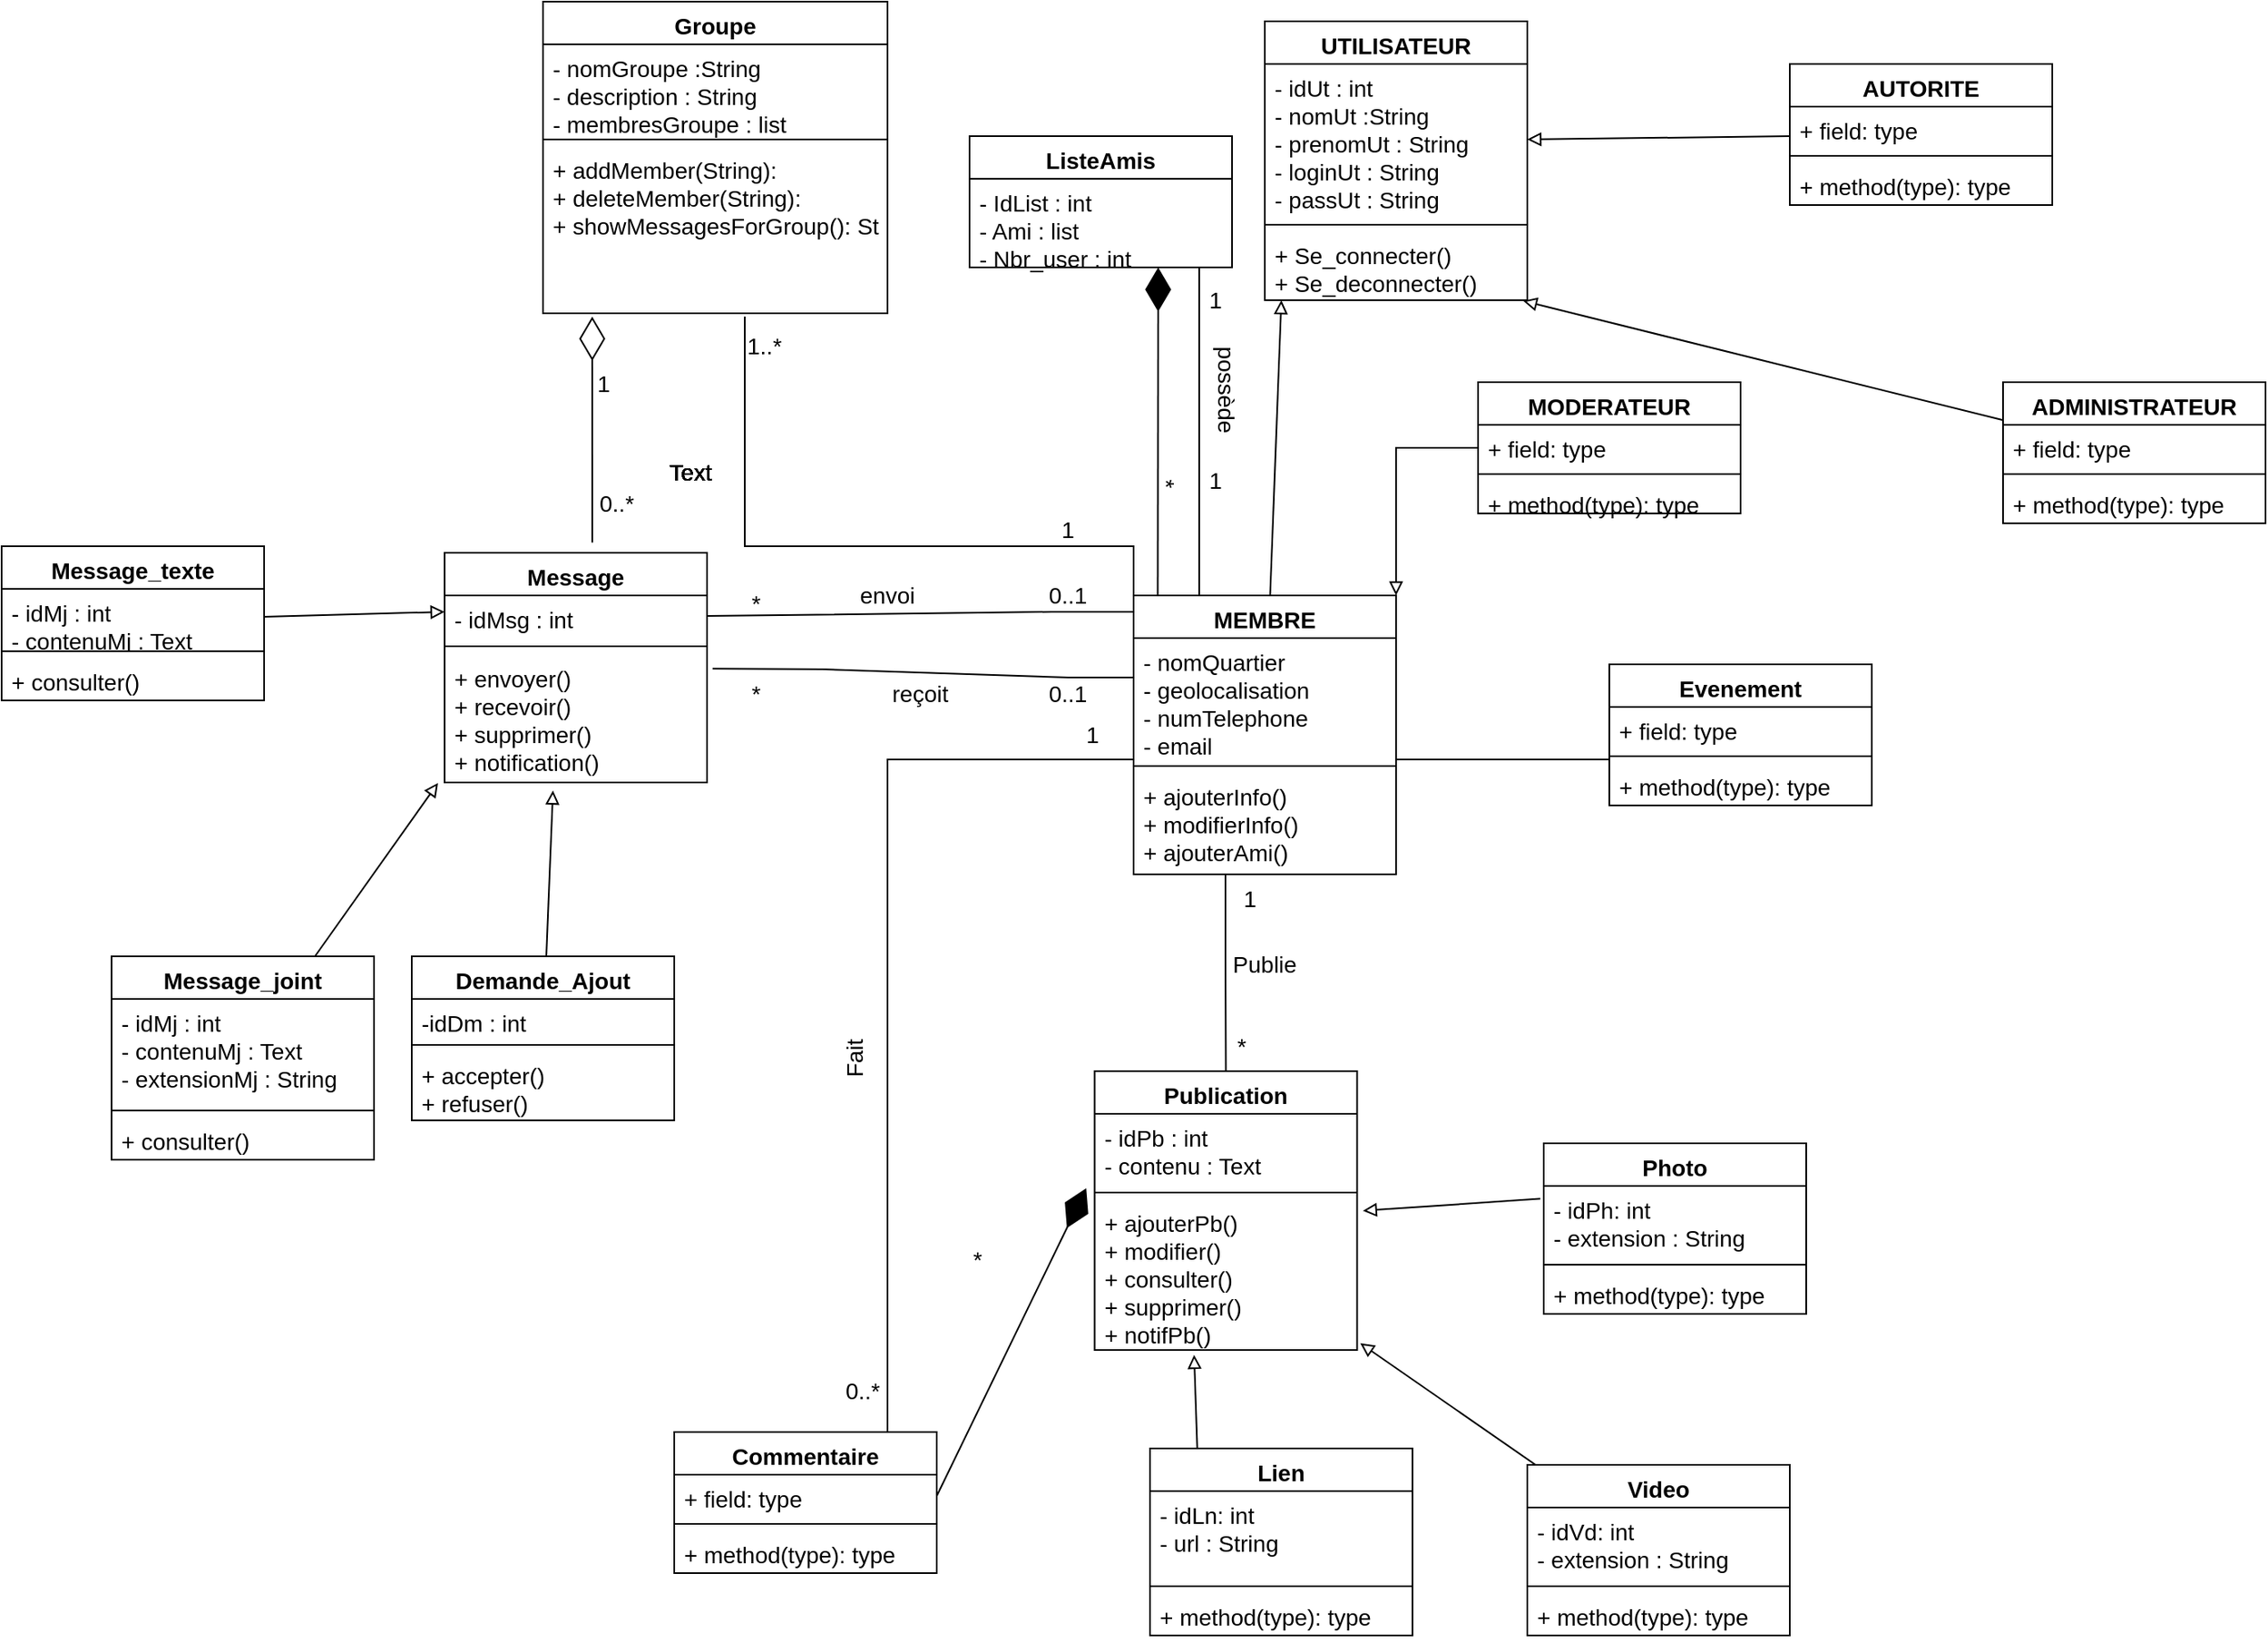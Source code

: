 <mxfile version="20.8.11" type="github">
  <diagram name="Page-1" id="nLd5oKzQ9gO693_rZfJg">
    <mxGraphModel dx="1706" dy="1722" grid="1" gridSize="10" guides="1" tooltips="1" connect="1" arrows="1" fold="1" page="1" pageScale="1" pageWidth="827" pageHeight="1169" math="0" shadow="0">
      <root>
        <mxCell id="0" />
        <mxCell id="1" parent="0" />
        <mxCell id="KBeB1Mv37ap3J1wRYVuE-1" value="UTILISATEUR" style="swimlane;fontStyle=1;align=center;verticalAlign=top;childLayout=stackLayout;horizontal=1;startSize=26;horizontalStack=0;resizeParent=1;resizeParentMax=0;resizeLast=0;collapsible=1;marginBottom=0;fontSize=14;" parent="1" vertex="1">
          <mxGeometry x="290" y="-40" width="160" height="170" as="geometry" />
        </mxCell>
        <mxCell id="KBeB1Mv37ap3J1wRYVuE-2" value="- idUt : int&#xa;- nomUt :String&#xa;- prenomUt : String&#xa;- loginUt : String&#xa;- passUt : String&#xa;&#xa;" style="text;strokeColor=none;fillColor=none;align=left;verticalAlign=top;spacingLeft=4;spacingRight=4;overflow=hidden;rotatable=0;points=[[0,0.5],[1,0.5]];portConstraint=eastwest;fontSize=14;" parent="KBeB1Mv37ap3J1wRYVuE-1" vertex="1">
          <mxGeometry y="26" width="160" height="94" as="geometry" />
        </mxCell>
        <mxCell id="KBeB1Mv37ap3J1wRYVuE-3" value="" style="line;strokeWidth=1;fillColor=none;align=left;verticalAlign=middle;spacingTop=-1;spacingLeft=3;spacingRight=3;rotatable=0;labelPosition=right;points=[];portConstraint=eastwest;strokeColor=inherit;fontSize=14;" parent="KBeB1Mv37ap3J1wRYVuE-1" vertex="1">
          <mxGeometry y="120" width="160" height="8" as="geometry" />
        </mxCell>
        <mxCell id="KBeB1Mv37ap3J1wRYVuE-4" value="+ Se_connecter()&#xa;+ Se_deconnecter()" style="text;strokeColor=none;fillColor=none;align=left;verticalAlign=top;spacingLeft=4;spacingRight=4;overflow=hidden;rotatable=0;points=[[0,0.5],[1,0.5]];portConstraint=eastwest;fontSize=14;" parent="KBeB1Mv37ap3J1wRYVuE-1" vertex="1">
          <mxGeometry y="128" width="160" height="42" as="geometry" />
        </mxCell>
        <mxCell id="CkU59M2SKb6onxOzNVY_-23" style="edgeStyle=none;rounded=0;orthogonalLoop=1;jettySize=auto;html=1;endArrow=block;endFill=0;fontSize=14;" parent="1" source="KBeB1Mv37ap3J1wRYVuE-11" target="KBeB1Mv37ap3J1wRYVuE-2" edge="1">
          <mxGeometry relative="1" as="geometry" />
        </mxCell>
        <mxCell id="KBeB1Mv37ap3J1wRYVuE-11" value="AUTORITE" style="swimlane;fontStyle=1;align=center;verticalAlign=top;childLayout=stackLayout;horizontal=1;startSize=26;horizontalStack=0;resizeParent=1;resizeParentMax=0;resizeLast=0;collapsible=1;marginBottom=0;fontSize=14;" parent="1" vertex="1">
          <mxGeometry x="610" y="-14" width="160" height="86" as="geometry" />
        </mxCell>
        <mxCell id="KBeB1Mv37ap3J1wRYVuE-12" value="+ field: type" style="text;strokeColor=none;fillColor=none;align=left;verticalAlign=top;spacingLeft=4;spacingRight=4;overflow=hidden;rotatable=0;points=[[0,0.5],[1,0.5]];portConstraint=eastwest;fontSize=14;" parent="KBeB1Mv37ap3J1wRYVuE-11" vertex="1">
          <mxGeometry y="26" width="160" height="26" as="geometry" />
        </mxCell>
        <mxCell id="KBeB1Mv37ap3J1wRYVuE-13" value="" style="line;strokeWidth=1;fillColor=none;align=left;verticalAlign=middle;spacingTop=-1;spacingLeft=3;spacingRight=3;rotatable=0;labelPosition=right;points=[];portConstraint=eastwest;strokeColor=inherit;fontSize=14;" parent="KBeB1Mv37ap3J1wRYVuE-11" vertex="1">
          <mxGeometry y="52" width="160" height="8" as="geometry" />
        </mxCell>
        <mxCell id="KBeB1Mv37ap3J1wRYVuE-14" value="+ method(type): type" style="text;strokeColor=none;fillColor=none;align=left;verticalAlign=top;spacingLeft=4;spacingRight=4;overflow=hidden;rotatable=0;points=[[0,0.5],[1,0.5]];portConstraint=eastwest;fontSize=14;" parent="KBeB1Mv37ap3J1wRYVuE-11" vertex="1">
          <mxGeometry y="60" width="160" height="26" as="geometry" />
        </mxCell>
        <mxCell id="CkU59M2SKb6onxOzNVY_-20" style="rounded=0;orthogonalLoop=1;jettySize=auto;html=1;endArrow=block;endFill=0;fontSize=14;entryX=0.063;entryY=1;entryDx=0;entryDy=0;entryPerimeter=0;" parent="1" source="KBeB1Mv37ap3J1wRYVuE-15" target="KBeB1Mv37ap3J1wRYVuE-4" edge="1">
          <mxGeometry relative="1" as="geometry">
            <mxPoint x="300" y="120" as="targetPoint" />
          </mxGeometry>
        </mxCell>
        <mxCell id="7G3Ht4xXfiFAOZeV6RYM-14" style="edgeStyle=orthogonalEdgeStyle;rounded=0;jumpSize=6;orthogonalLoop=1;jettySize=auto;html=1;entryX=0;entryY=0.5;entryDx=0;entryDy=0;strokeWidth=1;endArrow=none;endFill=0;startSize=6;sourcePerimeterSpacing=0;targetPerimeterSpacing=0;fontSize=14;" edge="1" parent="1" source="KBeB1Mv37ap3J1wRYVuE-15" target="7G3Ht4xXfiFAOZeV6RYM-11">
          <mxGeometry relative="1" as="geometry">
            <Array as="points">
              <mxPoint x="500" y="410" />
            </Array>
          </mxGeometry>
        </mxCell>
        <mxCell id="7G3Ht4xXfiFAOZeV6RYM-61" style="edgeStyle=orthogonalEdgeStyle;rounded=0;jumpSize=6;orthogonalLoop=1;jettySize=auto;html=1;entryX=0.5;entryY=0;entryDx=0;entryDy=0;strokeWidth=1;fontSize=14;endArrow=none;endFill=0;startSize=6;sourcePerimeterSpacing=0;targetPerimeterSpacing=0;" edge="1" parent="1" source="KBeB1Mv37ap3J1wRYVuE-15" target="CkU59M2SKb6onxOzNVY_-30">
          <mxGeometry relative="1" as="geometry">
            <Array as="points">
              <mxPoint x="266" y="530" />
              <mxPoint x="266" y="530" />
            </Array>
          </mxGeometry>
        </mxCell>
        <mxCell id="KBeB1Mv37ap3J1wRYVuE-15" value="MEMBRE" style="swimlane;fontStyle=1;align=center;verticalAlign=top;childLayout=stackLayout;horizontal=1;startSize=26;horizontalStack=0;resizeParent=1;resizeParentMax=0;resizeLast=0;collapsible=1;marginBottom=0;fontSize=14;" parent="1" vertex="1">
          <mxGeometry x="210" y="310" width="160" height="170" as="geometry" />
        </mxCell>
        <mxCell id="KBeB1Mv37ap3J1wRYVuE-16" value="- nomQuartier&#xa;- geolocalisation&#xa;- numTelephone&#xa;- email&#xa;&#xa;" style="text;strokeColor=none;fillColor=none;align=left;verticalAlign=top;spacingLeft=4;spacingRight=4;overflow=hidden;rotatable=0;points=[[0,0.5],[1,0.5]];portConstraint=eastwest;fontSize=14;" parent="KBeB1Mv37ap3J1wRYVuE-15" vertex="1">
          <mxGeometry y="26" width="160" height="74" as="geometry" />
        </mxCell>
        <mxCell id="KBeB1Mv37ap3J1wRYVuE-17" value="" style="line;strokeWidth=1;fillColor=none;align=left;verticalAlign=middle;spacingTop=-1;spacingLeft=3;spacingRight=3;rotatable=0;labelPosition=right;points=[];portConstraint=eastwest;strokeColor=inherit;fontSize=14;" parent="KBeB1Mv37ap3J1wRYVuE-15" vertex="1">
          <mxGeometry y="100" width="160" height="8" as="geometry" />
        </mxCell>
        <mxCell id="KBeB1Mv37ap3J1wRYVuE-18" value="+ ajouterInfo()&#xa;+ modifierInfo()&#xa;+ ajouterAmi()" style="text;strokeColor=none;fillColor=none;align=left;verticalAlign=top;spacingLeft=4;spacingRight=4;overflow=hidden;rotatable=0;points=[[0,0.5],[1,0.5]];portConstraint=eastwest;fontSize=14;" parent="KBeB1Mv37ap3J1wRYVuE-15" vertex="1">
          <mxGeometry y="108" width="160" height="62" as="geometry" />
        </mxCell>
        <mxCell id="7G3Ht4xXfiFAOZeV6RYM-59" style="edgeStyle=orthogonalEdgeStyle;rounded=0;jumpSize=6;orthogonalLoop=1;jettySize=auto;html=1;entryX=1;entryY=0;entryDx=0;entryDy=0;strokeWidth=1;fontSize=14;endArrow=block;endFill=0;startSize=6;sourcePerimeterSpacing=0;targetPerimeterSpacing=0;" edge="1" parent="1" source="KBeB1Mv37ap3J1wRYVuE-19" target="KBeB1Mv37ap3J1wRYVuE-15">
          <mxGeometry relative="1" as="geometry" />
        </mxCell>
        <mxCell id="KBeB1Mv37ap3J1wRYVuE-19" value="MODERATEUR" style="swimlane;fontStyle=1;align=center;verticalAlign=top;childLayout=stackLayout;horizontal=1;startSize=26;horizontalStack=0;resizeParent=1;resizeParentMax=0;resizeLast=0;collapsible=1;marginBottom=0;fontSize=14;" parent="1" vertex="1">
          <mxGeometry x="420" y="180" width="160" height="80" as="geometry" />
        </mxCell>
        <mxCell id="KBeB1Mv37ap3J1wRYVuE-20" value="+ field: type" style="text;strokeColor=none;fillColor=none;align=left;verticalAlign=top;spacingLeft=4;spacingRight=4;overflow=hidden;rotatable=0;points=[[0,0.5],[1,0.5]];portConstraint=eastwest;fontSize=14;" parent="KBeB1Mv37ap3J1wRYVuE-19" vertex="1">
          <mxGeometry y="26" width="160" height="26" as="geometry" />
        </mxCell>
        <mxCell id="KBeB1Mv37ap3J1wRYVuE-21" value="" style="line;strokeWidth=1;fillColor=none;align=left;verticalAlign=middle;spacingTop=-1;spacingLeft=3;spacingRight=3;rotatable=0;labelPosition=right;points=[];portConstraint=eastwest;strokeColor=inherit;fontSize=14;" parent="KBeB1Mv37ap3J1wRYVuE-19" vertex="1">
          <mxGeometry y="52" width="160" height="8" as="geometry" />
        </mxCell>
        <mxCell id="KBeB1Mv37ap3J1wRYVuE-22" value="+ method(type): type" style="text;strokeColor=none;fillColor=none;align=left;verticalAlign=top;spacingLeft=4;spacingRight=4;overflow=hidden;rotatable=0;points=[[0,0.5],[1,0.5]];portConstraint=eastwest;fontSize=14;" parent="KBeB1Mv37ap3J1wRYVuE-19" vertex="1">
          <mxGeometry y="60" width="160" height="20" as="geometry" />
        </mxCell>
        <mxCell id="CkU59M2SKb6onxOzNVY_-22" style="edgeStyle=none;rounded=0;orthogonalLoop=1;jettySize=auto;html=1;entryX=0.984;entryY=1.01;entryDx=0;entryDy=0;entryPerimeter=0;endArrow=block;endFill=0;fontSize=14;" parent="1" source="KBeB1Mv37ap3J1wRYVuE-23" target="KBeB1Mv37ap3J1wRYVuE-4" edge="1">
          <mxGeometry relative="1" as="geometry" />
        </mxCell>
        <mxCell id="KBeB1Mv37ap3J1wRYVuE-23" value="ADMINISTRATEUR" style="swimlane;fontStyle=1;align=center;verticalAlign=top;childLayout=stackLayout;horizontal=1;startSize=26;horizontalStack=0;resizeParent=1;resizeParentMax=0;resizeLast=0;collapsible=1;marginBottom=0;fontSize=14;" parent="1" vertex="1">
          <mxGeometry x="740" y="180" width="160" height="86" as="geometry" />
        </mxCell>
        <mxCell id="KBeB1Mv37ap3J1wRYVuE-24" value="+ field: type" style="text;strokeColor=none;fillColor=none;align=left;verticalAlign=top;spacingLeft=4;spacingRight=4;overflow=hidden;rotatable=0;points=[[0,0.5],[1,0.5]];portConstraint=eastwest;fontSize=14;" parent="KBeB1Mv37ap3J1wRYVuE-23" vertex="1">
          <mxGeometry y="26" width="160" height="26" as="geometry" />
        </mxCell>
        <mxCell id="KBeB1Mv37ap3J1wRYVuE-25" value="" style="line;strokeWidth=1;fillColor=none;align=left;verticalAlign=middle;spacingTop=-1;spacingLeft=3;spacingRight=3;rotatable=0;labelPosition=right;points=[];portConstraint=eastwest;strokeColor=inherit;fontSize=14;" parent="KBeB1Mv37ap3J1wRYVuE-23" vertex="1">
          <mxGeometry y="52" width="160" height="8" as="geometry" />
        </mxCell>
        <mxCell id="KBeB1Mv37ap3J1wRYVuE-26" value="+ method(type): type" style="text;strokeColor=none;fillColor=none;align=left;verticalAlign=top;spacingLeft=4;spacingRight=4;overflow=hidden;rotatable=0;points=[[0,0.5],[1,0.5]];portConstraint=eastwest;fontSize=14;" parent="KBeB1Mv37ap3J1wRYVuE-23" vertex="1">
          <mxGeometry y="60" width="160" height="26" as="geometry" />
        </mxCell>
        <mxCell id="CkU59M2SKb6onxOzNVY_-30" value="Publication" style="swimlane;fontStyle=1;align=center;verticalAlign=top;childLayout=stackLayout;horizontal=1;startSize=26;horizontalStack=0;resizeParent=1;resizeParentMax=0;resizeLast=0;collapsible=1;marginBottom=0;fontSize=14;" parent="1" vertex="1">
          <mxGeometry x="186.25" y="600" width="160" height="170" as="geometry" />
        </mxCell>
        <mxCell id="CkU59M2SKb6onxOzNVY_-31" value="- idPb : int&#xa;- contenu : Text" style="text;strokeColor=none;fillColor=none;align=left;verticalAlign=top;spacingLeft=4;spacingRight=4;overflow=hidden;rotatable=0;points=[[0,0.5],[1,0.5]];portConstraint=eastwest;fontSize=14;" parent="CkU59M2SKb6onxOzNVY_-30" vertex="1">
          <mxGeometry y="26" width="160" height="44" as="geometry" />
        </mxCell>
        <mxCell id="CkU59M2SKb6onxOzNVY_-32" value="" style="line;strokeWidth=1;fillColor=none;align=left;verticalAlign=middle;spacingTop=-1;spacingLeft=3;spacingRight=3;rotatable=0;labelPosition=right;points=[];portConstraint=eastwest;strokeColor=inherit;fontSize=14;" parent="CkU59M2SKb6onxOzNVY_-30" vertex="1">
          <mxGeometry y="70" width="160" height="8" as="geometry" />
        </mxCell>
        <mxCell id="CkU59M2SKb6onxOzNVY_-33" value="+ ajouterPb()&#xa;+ modifier()&#xa;+ consulter()&#xa;+ supprimer()&#xa;+ notifPb()" style="text;strokeColor=none;fillColor=none;align=left;verticalAlign=top;spacingLeft=4;spacingRight=4;overflow=hidden;rotatable=0;points=[[0,0.5],[1,0.5]];portConstraint=eastwest;fontSize=14;" parent="CkU59M2SKb6onxOzNVY_-30" vertex="1">
          <mxGeometry y="78" width="160" height="92" as="geometry" />
        </mxCell>
        <mxCell id="CkU59M2SKb6onxOzNVY_-48" style="edgeStyle=none;rounded=0;orthogonalLoop=1;jettySize=auto;html=1;endArrow=block;endFill=0;fontSize=14;entryX=1.012;entryY=0.955;entryDx=0;entryDy=0;entryPerimeter=0;" parent="1" source="CkU59M2SKb6onxOzNVY_-34" target="CkU59M2SKb6onxOzNVY_-33" edge="1">
          <mxGeometry relative="1" as="geometry">
            <mxPoint x="370" y="780" as="targetPoint" />
          </mxGeometry>
        </mxCell>
        <mxCell id="CkU59M2SKb6onxOzNVY_-34" value="Video" style="swimlane;fontStyle=1;align=center;verticalAlign=top;childLayout=stackLayout;horizontal=1;startSize=26;horizontalStack=0;resizeParent=1;resizeParentMax=0;resizeLast=0;collapsible=1;marginBottom=0;fontSize=14;" parent="1" vertex="1">
          <mxGeometry x="450" y="840" width="160" height="104" as="geometry" />
        </mxCell>
        <mxCell id="CkU59M2SKb6onxOzNVY_-35" value="- idVd: int&#xa;- extension : String&#xa;" style="text;strokeColor=none;fillColor=none;align=left;verticalAlign=top;spacingLeft=4;spacingRight=4;overflow=hidden;rotatable=0;points=[[0,0.5],[1,0.5]];portConstraint=eastwest;fontSize=14;" parent="CkU59M2SKb6onxOzNVY_-34" vertex="1">
          <mxGeometry y="26" width="160" height="44" as="geometry" />
        </mxCell>
        <mxCell id="CkU59M2SKb6onxOzNVY_-36" value="" style="line;strokeWidth=1;fillColor=none;align=left;verticalAlign=middle;spacingTop=-1;spacingLeft=3;spacingRight=3;rotatable=0;labelPosition=right;points=[];portConstraint=eastwest;strokeColor=inherit;fontSize=14;" parent="CkU59M2SKb6onxOzNVY_-34" vertex="1">
          <mxGeometry y="70" width="160" height="8" as="geometry" />
        </mxCell>
        <mxCell id="CkU59M2SKb6onxOzNVY_-37" value="+ method(type): type" style="text;strokeColor=none;fillColor=none;align=left;verticalAlign=top;spacingLeft=4;spacingRight=4;overflow=hidden;rotatable=0;points=[[0,0.5],[1,0.5]];portConstraint=eastwest;fontSize=14;" parent="CkU59M2SKb6onxOzNVY_-34" vertex="1">
          <mxGeometry y="78" width="160" height="26" as="geometry" />
        </mxCell>
        <mxCell id="CkU59M2SKb6onxOzNVY_-47" style="edgeStyle=none;rounded=0;orthogonalLoop=1;jettySize=auto;html=1;endArrow=block;endFill=0;fontSize=14;entryX=0.379;entryY=1.032;entryDx=0;entryDy=0;entryPerimeter=0;" parent="1" edge="1" target="CkU59M2SKb6onxOzNVY_-33">
          <mxGeometry relative="1" as="geometry">
            <mxPoint x="248.82" y="830" as="sourcePoint" />
            <mxPoint x="249" y="780" as="targetPoint" />
          </mxGeometry>
        </mxCell>
        <mxCell id="CkU59M2SKb6onxOzNVY_-38" value="Lien" style="swimlane;fontStyle=1;align=center;verticalAlign=top;childLayout=stackLayout;horizontal=1;startSize=26;horizontalStack=0;resizeParent=1;resizeParentMax=0;resizeLast=0;collapsible=1;marginBottom=0;fontSize=14;" parent="1" vertex="1">
          <mxGeometry x="220" y="830" width="160" height="114" as="geometry" />
        </mxCell>
        <mxCell id="CkU59M2SKb6onxOzNVY_-39" value="- idLn: int&#xa;- url : String&#xa;" style="text;strokeColor=none;fillColor=none;align=left;verticalAlign=top;spacingLeft=4;spacingRight=4;overflow=hidden;rotatable=0;points=[[0,0.5],[1,0.5]];portConstraint=eastwest;fontSize=14;" parent="CkU59M2SKb6onxOzNVY_-38" vertex="1">
          <mxGeometry y="26" width="160" height="54" as="geometry" />
        </mxCell>
        <mxCell id="CkU59M2SKb6onxOzNVY_-40" value="" style="line;strokeWidth=1;fillColor=none;align=left;verticalAlign=middle;spacingTop=-1;spacingLeft=3;spacingRight=3;rotatable=0;labelPosition=right;points=[];portConstraint=eastwest;strokeColor=inherit;fontSize=14;" parent="CkU59M2SKb6onxOzNVY_-38" vertex="1">
          <mxGeometry y="80" width="160" height="8" as="geometry" />
        </mxCell>
        <mxCell id="CkU59M2SKb6onxOzNVY_-41" value="+ method(type): type" style="text;strokeColor=none;fillColor=none;align=left;verticalAlign=top;spacingLeft=4;spacingRight=4;overflow=hidden;rotatable=0;points=[[0,0.5],[1,0.5]];portConstraint=eastwest;fontSize=14;" parent="CkU59M2SKb6onxOzNVY_-38" vertex="1">
          <mxGeometry y="88" width="160" height="26" as="geometry" />
        </mxCell>
        <mxCell id="CkU59M2SKb6onxOzNVY_-49" style="edgeStyle=none;rounded=0;orthogonalLoop=1;jettySize=auto;html=1;endArrow=block;endFill=0;fontSize=14;exitX=-0.013;exitY=0.177;exitDx=0;exitDy=0;entryX=1.022;entryY=0.077;entryDx=0;entryDy=0;entryPerimeter=0;exitPerimeter=0;" parent="1" edge="1" target="CkU59M2SKb6onxOzNVY_-33" source="CkU59M2SKb6onxOzNVY_-43">
          <mxGeometry relative="1" as="geometry">
            <mxPoint x="450" y="538.667" as="sourcePoint" />
            <mxPoint x="380" y="683" as="targetPoint" />
            <Array as="points" />
          </mxGeometry>
        </mxCell>
        <mxCell id="CkU59M2SKb6onxOzNVY_-42" value="Photo" style="swimlane;fontStyle=1;align=center;verticalAlign=top;childLayout=stackLayout;horizontal=1;startSize=26;horizontalStack=0;resizeParent=1;resizeParentMax=0;resizeLast=0;collapsible=1;marginBottom=0;fontSize=14;" parent="1" vertex="1">
          <mxGeometry x="460" y="644" width="160" height="104" as="geometry" />
        </mxCell>
        <mxCell id="CkU59M2SKb6onxOzNVY_-43" value="- idPh: int&#xa;- extension : String&#xa;" style="text;strokeColor=none;fillColor=none;align=left;verticalAlign=top;spacingLeft=4;spacingRight=4;overflow=hidden;rotatable=0;points=[[0,0.5],[1,0.5]];portConstraint=eastwest;fontSize=14;" parent="CkU59M2SKb6onxOzNVY_-42" vertex="1">
          <mxGeometry y="26" width="160" height="44" as="geometry" />
        </mxCell>
        <mxCell id="CkU59M2SKb6onxOzNVY_-44" value="" style="line;strokeWidth=1;fillColor=none;align=left;verticalAlign=middle;spacingTop=-1;spacingLeft=3;spacingRight=3;rotatable=0;labelPosition=right;points=[];portConstraint=eastwest;strokeColor=inherit;fontSize=14;" parent="CkU59M2SKb6onxOzNVY_-42" vertex="1">
          <mxGeometry y="70" width="160" height="8" as="geometry" />
        </mxCell>
        <mxCell id="CkU59M2SKb6onxOzNVY_-45" value="+ method(type): type" style="text;strokeColor=none;fillColor=none;align=left;verticalAlign=top;spacingLeft=4;spacingRight=4;overflow=hidden;rotatable=0;points=[[0,0.5],[1,0.5]];portConstraint=eastwest;fontSize=14;" parent="CkU59M2SKb6onxOzNVY_-42" vertex="1">
          <mxGeometry y="78" width="160" height="26" as="geometry" />
        </mxCell>
        <mxCell id="CkU59M2SKb6onxOzNVY_-54" value="ListeAmis" style="swimlane;fontStyle=1;align=center;verticalAlign=top;childLayout=stackLayout;horizontal=1;startSize=26;horizontalStack=0;resizeParent=1;resizeParentMax=0;resizeLast=0;collapsible=1;marginBottom=0;fontSize=14;" parent="1" vertex="1">
          <mxGeometry x="110" y="30" width="160" height="80" as="geometry" />
        </mxCell>
        <mxCell id="CkU59M2SKb6onxOzNVY_-55" value="- IdList : int&#xa;- Ami : list&#xa;- Nbr_user : int&#xa;" style="text;strokeColor=none;fillColor=none;align=left;verticalAlign=top;spacingLeft=4;spacingRight=4;overflow=hidden;rotatable=0;points=[[0,0.5],[1,0.5]];portConstraint=eastwest;fontSize=14;" parent="CkU59M2SKb6onxOzNVY_-54" vertex="1">
          <mxGeometry y="26" width="160" height="54" as="geometry" />
        </mxCell>
        <mxCell id="CkU59M2SKb6onxOzNVY_-61" style="edgeStyle=none;rounded=0;orthogonalLoop=1;jettySize=auto;html=1;endArrow=none;endFill=0;exitX=0.25;exitY=0;exitDx=0;exitDy=0;sourcePerimeterSpacing=0;targetPerimeterSpacing=0;fontSize=14;" parent="1" source="KBeB1Mv37ap3J1wRYVuE-15" edge="1">
          <mxGeometry relative="1" as="geometry">
            <mxPoint x="74" y="160" as="sourcePoint" />
            <mxPoint x="250" y="110" as="targetPoint" />
            <Array as="points">
              <mxPoint x="250" y="140" />
            </Array>
          </mxGeometry>
        </mxCell>
        <mxCell id="CkU59M2SKb6onxOzNVY_-68" style="edgeStyle=orthogonalEdgeStyle;rounded=0;orthogonalLoop=1;jettySize=auto;html=1;endArrow=none;endFill=0;fontSize=14;" parent="1" source="CkU59M2SKb6onxOzNVY_-63" edge="1">
          <mxGeometry relative="1" as="geometry">
            <mxPoint x="210" y="420" as="targetPoint" />
            <Array as="points">
              <mxPoint x="60" y="410" />
              <mxPoint x="210" y="410" />
            </Array>
          </mxGeometry>
        </mxCell>
        <mxCell id="CkU59M2SKb6onxOzNVY_-63" value="Commentaire" style="swimlane;fontStyle=1;align=center;verticalAlign=top;childLayout=stackLayout;horizontal=1;startSize=26;horizontalStack=0;resizeParent=1;resizeParentMax=0;resizeLast=0;collapsible=1;marginBottom=0;fontSize=14;" parent="1" vertex="1">
          <mxGeometry x="-70" y="820" width="160" height="86" as="geometry" />
        </mxCell>
        <mxCell id="CkU59M2SKb6onxOzNVY_-64" value="+ field: type" style="text;strokeColor=none;fillColor=none;align=left;verticalAlign=top;spacingLeft=4;spacingRight=4;overflow=hidden;rotatable=0;points=[[0,0.5],[1,0.5]];portConstraint=eastwest;fontSize=14;" parent="CkU59M2SKb6onxOzNVY_-63" vertex="1">
          <mxGeometry y="26" width="160" height="26" as="geometry" />
        </mxCell>
        <mxCell id="CkU59M2SKb6onxOzNVY_-65" value="" style="line;strokeWidth=1;fillColor=none;align=left;verticalAlign=middle;spacingTop=-1;spacingLeft=3;spacingRight=3;rotatable=0;labelPosition=right;points=[];portConstraint=eastwest;strokeColor=inherit;fontSize=14;" parent="CkU59M2SKb6onxOzNVY_-63" vertex="1">
          <mxGeometry y="52" width="160" height="8" as="geometry" />
        </mxCell>
        <mxCell id="CkU59M2SKb6onxOzNVY_-66" value="+ method(type): type" style="text;strokeColor=none;fillColor=none;align=left;verticalAlign=top;spacingLeft=4;spacingRight=4;overflow=hidden;rotatable=0;points=[[0,0.5],[1,0.5]];portConstraint=eastwest;fontSize=14;" parent="CkU59M2SKb6onxOzNVY_-63" vertex="1">
          <mxGeometry y="60" width="160" height="26" as="geometry" />
        </mxCell>
        <mxCell id="CkU59M2SKb6onxOzNVY_-77" style="rounded=0;orthogonalLoop=1;jettySize=auto;html=1;endArrow=none;endFill=0;exitX=0;exitY=0.75;exitDx=0;exitDy=0;fontSize=14;" parent="1" edge="1">
          <mxGeometry relative="1" as="geometry">
            <mxPoint x="-50" y="322.5" as="sourcePoint" />
            <mxPoint x="210" y="320" as="targetPoint" />
            <Array as="points">
              <mxPoint x="160" y="320" />
            </Array>
          </mxGeometry>
        </mxCell>
        <mxCell id="CkU59M2SKb6onxOzNVY_-73" value="Message" style="swimlane;fontStyle=1;align=center;verticalAlign=top;childLayout=stackLayout;horizontal=1;startSize=26;horizontalStack=0;resizeParent=1;resizeParentMax=0;resizeLast=0;collapsible=1;marginBottom=0;fontSize=14;" parent="1" vertex="1">
          <mxGeometry x="-210" y="284" width="160" height="140" as="geometry" />
        </mxCell>
        <mxCell id="CkU59M2SKb6onxOzNVY_-74" value="- idMsg : int" style="text;strokeColor=none;fillColor=none;align=left;verticalAlign=top;spacingLeft=4;spacingRight=4;overflow=hidden;rotatable=0;points=[[0,0.5],[1,0.5]];portConstraint=eastwest;fontSize=14;" parent="CkU59M2SKb6onxOzNVY_-73" vertex="1">
          <mxGeometry y="26" width="160" height="26" as="geometry" />
        </mxCell>
        <mxCell id="CkU59M2SKb6onxOzNVY_-75" value="" style="line;strokeWidth=1;fillColor=none;align=left;verticalAlign=middle;spacingTop=-1;spacingLeft=3;spacingRight=3;rotatable=0;labelPosition=right;points=[];portConstraint=eastwest;strokeColor=inherit;fontSize=14;" parent="CkU59M2SKb6onxOzNVY_-73" vertex="1">
          <mxGeometry y="52" width="160" height="10" as="geometry" />
        </mxCell>
        <mxCell id="CkU59M2SKb6onxOzNVY_-76" value="+ envoyer()&#xa;+ recevoir()&#xa;+ supprimer()&#xa;+ notification()&#xa;" style="text;strokeColor=none;fillColor=none;align=left;verticalAlign=top;spacingLeft=4;spacingRight=4;overflow=hidden;rotatable=0;points=[[0,0.5],[1,0.5]];portConstraint=eastwest;fontSize=14;" parent="CkU59M2SKb6onxOzNVY_-73" vertex="1">
          <mxGeometry y="62" width="160" height="78" as="geometry" />
        </mxCell>
        <mxCell id="CkU59M2SKb6onxOzNVY_-78" style="rounded=0;orthogonalLoop=1;jettySize=auto;html=1;endArrow=none;endFill=0;exitX=1.021;exitY=0.11;exitDx=0;exitDy=0;exitPerimeter=0;fontSize=14;" parent="1" source="CkU59M2SKb6onxOzNVY_-76" edge="1">
          <mxGeometry relative="1" as="geometry">
            <mxPoint x="210" y="360" as="targetPoint" />
            <Array as="points">
              <mxPoint x="20" y="355" />
              <mxPoint x="170" y="360" />
            </Array>
          </mxGeometry>
        </mxCell>
        <mxCell id="CkU59M2SKb6onxOzNVY_-79" value="Message_texte" style="swimlane;fontStyle=1;align=center;verticalAlign=top;childLayout=stackLayout;horizontal=1;startSize=26;horizontalStack=0;resizeParent=1;resizeParentMax=0;resizeLast=0;collapsible=1;marginBottom=0;fontSize=14;" parent="1" vertex="1">
          <mxGeometry x="-480" y="280" width="160" height="94" as="geometry" />
        </mxCell>
        <mxCell id="CkU59M2SKb6onxOzNVY_-80" value="- idMj : int&#xa;- contenuMj : Text" style="text;strokeColor=none;fillColor=none;align=left;verticalAlign=top;spacingLeft=4;spacingRight=4;overflow=hidden;rotatable=0;points=[[0,0.5],[1,0.5]];portConstraint=eastwest;fontSize=14;" parent="CkU59M2SKb6onxOzNVY_-79" vertex="1">
          <mxGeometry y="26" width="160" height="34" as="geometry" />
        </mxCell>
        <mxCell id="CkU59M2SKb6onxOzNVY_-81" value="" style="line;strokeWidth=1;fillColor=none;align=left;verticalAlign=middle;spacingTop=-1;spacingLeft=3;spacingRight=3;rotatable=0;labelPosition=right;points=[];portConstraint=eastwest;strokeColor=inherit;fontSize=14;" parent="CkU59M2SKb6onxOzNVY_-79" vertex="1">
          <mxGeometry y="60" width="160" height="8" as="geometry" />
        </mxCell>
        <mxCell id="CkU59M2SKb6onxOzNVY_-82" value="+ consulter()" style="text;strokeColor=none;fillColor=none;align=left;verticalAlign=top;spacingLeft=4;spacingRight=4;overflow=hidden;rotatable=0;points=[[0,0.5],[1,0.5]];portConstraint=eastwest;fontSize=14;" parent="CkU59M2SKb6onxOzNVY_-79" vertex="1">
          <mxGeometry y="68" width="160" height="26" as="geometry" />
        </mxCell>
        <mxCell id="CkU59M2SKb6onxOzNVY_-83" style="edgeStyle=none;rounded=0;orthogonalLoop=1;jettySize=auto;html=1;endArrow=block;endFill=0;exitX=1;exitY=0.5;exitDx=0;exitDy=0;fontSize=14;" parent="1" source="CkU59M2SKb6onxOzNVY_-80" edge="1">
          <mxGeometry relative="1" as="geometry">
            <mxPoint x="-230" y="410" as="sourcePoint" />
            <mxPoint x="-210" y="320" as="targetPoint" />
          </mxGeometry>
        </mxCell>
        <mxCell id="CkU59M2SKb6onxOzNVY_-94" style="edgeStyle=none;rounded=0;orthogonalLoop=1;jettySize=auto;html=1;endArrow=block;endFill=0;entryX=0.413;entryY=1.063;entryDx=0;entryDy=0;entryPerimeter=0;fontSize=14;" parent="1" source="CkU59M2SKb6onxOzNVY_-90" target="CkU59M2SKb6onxOzNVY_-76" edge="1">
          <mxGeometry relative="1" as="geometry">
            <mxPoint x="-140" y="460" as="targetPoint" />
          </mxGeometry>
        </mxCell>
        <mxCell id="CkU59M2SKb6onxOzNVY_-90" value="Demande_Ajout" style="swimlane;fontStyle=1;align=center;verticalAlign=top;childLayout=stackLayout;horizontal=1;startSize=26;horizontalStack=0;resizeParent=1;resizeParentMax=0;resizeLast=0;collapsible=1;marginBottom=0;fontSize=14;" parent="1" vertex="1">
          <mxGeometry x="-230" y="530" width="160" height="100" as="geometry" />
        </mxCell>
        <mxCell id="CkU59M2SKb6onxOzNVY_-91" value="-idDm : int&#xa;&#xa;" style="text;strokeColor=none;fillColor=none;align=left;verticalAlign=top;spacingLeft=4;spacingRight=4;overflow=hidden;rotatable=0;points=[[0,0.5],[1,0.5]];portConstraint=eastwest;fontSize=14;" parent="CkU59M2SKb6onxOzNVY_-90" vertex="1">
          <mxGeometry y="26" width="160" height="24" as="geometry" />
        </mxCell>
        <mxCell id="CkU59M2SKb6onxOzNVY_-92" value="" style="line;strokeWidth=1;fillColor=none;align=left;verticalAlign=middle;spacingTop=-1;spacingLeft=3;spacingRight=3;rotatable=0;labelPosition=right;points=[];portConstraint=eastwest;strokeColor=inherit;fontSize=14;" parent="CkU59M2SKb6onxOzNVY_-90" vertex="1">
          <mxGeometry y="50" width="160" height="8" as="geometry" />
        </mxCell>
        <mxCell id="CkU59M2SKb6onxOzNVY_-93" value="+ accepter()&#xa;+ refuser()&#xa;" style="text;strokeColor=none;fillColor=none;align=left;verticalAlign=top;spacingLeft=4;spacingRight=4;overflow=hidden;rotatable=0;points=[[0,0.5],[1,0.5]];portConstraint=eastwest;fontSize=14;" parent="CkU59M2SKb6onxOzNVY_-90" vertex="1">
          <mxGeometry y="58" width="160" height="42" as="geometry" />
        </mxCell>
        <mxCell id="7G3Ht4xXfiFAOZeV6RYM-1" value="Groupe" style="swimlane;fontStyle=1;align=center;verticalAlign=top;childLayout=stackLayout;horizontal=1;startSize=26;horizontalStack=0;resizeParent=1;resizeParentMax=0;resizeLast=0;collapsible=1;marginBottom=0;fontSize=14;" vertex="1" parent="1">
          <mxGeometry x="-150" y="-52" width="210" height="190" as="geometry" />
        </mxCell>
        <mxCell id="7G3Ht4xXfiFAOZeV6RYM-2" value="- nomGroupe :String&#xa;- description : String&#xa;- membresGroupe : list" style="text;strokeColor=none;fillColor=none;align=left;verticalAlign=top;spacingLeft=4;spacingRight=4;overflow=hidden;rotatable=0;points=[[0,0.5],[1,0.5]];portConstraint=eastwest;fontSize=14;" vertex="1" parent="7G3Ht4xXfiFAOZeV6RYM-1">
          <mxGeometry y="26" width="210" height="54" as="geometry" />
        </mxCell>
        <mxCell id="7G3Ht4xXfiFAOZeV6RYM-3" value="" style="line;strokeWidth=1;fillColor=none;align=left;verticalAlign=middle;spacingTop=-1;spacingLeft=3;spacingRight=3;rotatable=0;labelPosition=right;points=[];portConstraint=eastwest;strokeColor=inherit;fontSize=14;" vertex="1" parent="7G3Ht4xXfiFAOZeV6RYM-1">
          <mxGeometry y="80" width="210" height="8" as="geometry" />
        </mxCell>
        <mxCell id="7G3Ht4xXfiFAOZeV6RYM-4" value="+ addMember(String): &#xa;+ deleteMember(String):&#xa;+ showMessagesForGroup(): String " style="text;strokeColor=none;fillColor=none;align=left;verticalAlign=top;spacingLeft=4;spacingRight=4;overflow=hidden;rotatable=0;points=[[0,0.5],[1,0.5]];portConstraint=eastwest;fontSize=14;" vertex="1" parent="7G3Ht4xXfiFAOZeV6RYM-1">
          <mxGeometry y="88" width="210" height="102" as="geometry" />
        </mxCell>
        <mxCell id="7G3Ht4xXfiFAOZeV6RYM-6" value="" style="endArrow=diamondThin;endFill=0;endSize=24;html=1;rounded=0;strokeWidth=1;sourcePerimeterSpacing=0;targetPerimeterSpacing=0;jumpSize=6;exitX=0.563;exitY=-0.045;exitDx=0;exitDy=0;exitPerimeter=0;fontSize=14;" edge="1" parent="1" source="CkU59M2SKb6onxOzNVY_-73">
          <mxGeometry width="160" relative="1" as="geometry">
            <mxPoint x="60" y="270" as="sourcePoint" />
            <mxPoint x="-120" y="140" as="targetPoint" />
          </mxGeometry>
        </mxCell>
        <mxCell id="7G3Ht4xXfiFAOZeV6RYM-7" value="" style="endArrow=diamondThin;endFill=1;endSize=24;html=1;rounded=0;strokeWidth=1;sourcePerimeterSpacing=0;targetPerimeterSpacing=0;jumpSize=6;exitX=0.092;exitY=0;exitDx=0;exitDy=0;exitPerimeter=0;fontSize=14;" edge="1" parent="1" source="KBeB1Mv37ap3J1wRYVuE-15">
          <mxGeometry width="160" relative="1" as="geometry">
            <mxPoint x="230" y="250" as="sourcePoint" />
            <mxPoint x="225" y="110" as="targetPoint" />
          </mxGeometry>
        </mxCell>
        <mxCell id="7G3Ht4xXfiFAOZeV6RYM-8" value="" style="endArrow=diamondThin;endFill=1;endSize=24;html=1;rounded=0;strokeWidth=1;sourcePerimeterSpacing=0;targetPerimeterSpacing=0;jumpSize=6;exitX=1;exitY=0.5;exitDx=0;exitDy=0;fontSize=14;entryX=-0.032;entryY=1.031;entryDx=0;entryDy=0;entryPerimeter=0;" edge="1" parent="1" source="CkU59M2SKb6onxOzNVY_-64" target="CkU59M2SKb6onxOzNVY_-31">
          <mxGeometry width="160" relative="1" as="geometry">
            <mxPoint x="60" y="720" as="sourcePoint" />
            <mxPoint x="160" y="770" as="targetPoint" />
          </mxGeometry>
        </mxCell>
        <mxCell id="7G3Ht4xXfiFAOZeV6RYM-10" value="Evenement" style="swimlane;fontStyle=1;align=center;verticalAlign=top;childLayout=stackLayout;horizontal=1;startSize=26;horizontalStack=0;resizeParent=1;resizeParentMax=0;resizeLast=0;collapsible=1;marginBottom=0;fontSize=14;" vertex="1" parent="1">
          <mxGeometry x="500" y="352" width="160" height="86" as="geometry" />
        </mxCell>
        <mxCell id="7G3Ht4xXfiFAOZeV6RYM-11" value="+ field: type" style="text;strokeColor=none;fillColor=none;align=left;verticalAlign=top;spacingLeft=4;spacingRight=4;overflow=hidden;rotatable=0;points=[[0,0.5],[1,0.5]];portConstraint=eastwest;fontSize=14;" vertex="1" parent="7G3Ht4xXfiFAOZeV6RYM-10">
          <mxGeometry y="26" width="160" height="26" as="geometry" />
        </mxCell>
        <mxCell id="7G3Ht4xXfiFAOZeV6RYM-12" value="" style="line;strokeWidth=1;fillColor=none;align=left;verticalAlign=middle;spacingTop=-1;spacingLeft=3;spacingRight=3;rotatable=0;labelPosition=right;points=[];portConstraint=eastwest;strokeColor=inherit;fontSize=14;" vertex="1" parent="7G3Ht4xXfiFAOZeV6RYM-10">
          <mxGeometry y="52" width="160" height="8" as="geometry" />
        </mxCell>
        <mxCell id="7G3Ht4xXfiFAOZeV6RYM-13" value="+ method(type): type" style="text;strokeColor=none;fillColor=none;align=left;verticalAlign=top;spacingLeft=4;spacingRight=4;overflow=hidden;rotatable=0;points=[[0,0.5],[1,0.5]];portConstraint=eastwest;fontSize=14;" vertex="1" parent="7G3Ht4xXfiFAOZeV6RYM-10">
          <mxGeometry y="60" width="160" height="26" as="geometry" />
        </mxCell>
        <mxCell id="7G3Ht4xXfiFAOZeV6RYM-15" value="1" style="text;html=1;strokeColor=none;fillColor=none;align=center;verticalAlign=middle;whiteSpace=wrap;rounded=0;fontSize=14;" vertex="1" parent="1">
          <mxGeometry x="140" y="260" width="60" height="20" as="geometry" />
        </mxCell>
        <mxCell id="7G3Ht4xXfiFAOZeV6RYM-16" value="1..&lt;font style=&quot;font-size: 14px;&quot;&gt;*&lt;/font&gt;" style="text;html=1;strokeColor=none;fillColor=none;align=center;verticalAlign=middle;whiteSpace=wrap;rounded=0;fontSize=14;" vertex="1" parent="1">
          <mxGeometry x="-30" y="142.5" width="30" height="30" as="geometry" />
        </mxCell>
        <mxCell id="7G3Ht4xXfiFAOZeV6RYM-17" value="1" style="text;html=1;strokeColor=none;fillColor=none;align=center;verticalAlign=middle;whiteSpace=wrap;rounded=0;rotation=0;fontSize=14;" vertex="1" parent="1">
          <mxGeometry x="250" y="120" width="20" height="20" as="geometry" />
        </mxCell>
        <mxCell id="7G3Ht4xXfiFAOZeV6RYM-18" value="&lt;font style=&quot;font-size: 14px;&quot;&gt;*&lt;/font&gt;" style="text;html=1;strokeColor=none;fillColor=none;align=center;verticalAlign=middle;whiteSpace=wrap;rounded=0;rotation=90;fontSize=14;" vertex="1" parent="1">
          <mxGeometry x="214.92" y="229.77" width="30.31" height="24.54" as="geometry" />
        </mxCell>
        <mxCell id="7G3Ht4xXfiFAOZeV6RYM-19" value="&lt;font style=&quot;font-size: 14px;&quot;&gt;possède&lt;/font&gt;" style="text;html=1;strokeColor=none;fillColor=none;align=center;verticalAlign=middle;whiteSpace=wrap;rounded=0;rotation=90;fontSize=14;" vertex="1" parent="1">
          <mxGeometry x="236.25" y="168.75" width="60" height="32.5" as="geometry" />
        </mxCell>
        <mxCell id="7G3Ht4xXfiFAOZeV6RYM-20" value="1" style="text;html=1;strokeColor=none;fillColor=none;align=center;verticalAlign=middle;whiteSpace=wrap;rounded=0;rotation=0;fontSize=14;" vertex="1" parent="1">
          <mxGeometry x="250" y="230" width="20" height="20" as="geometry" />
        </mxCell>
        <mxCell id="7G3Ht4xXfiFAOZeV6RYM-21" value="0..1" style="text;html=1;strokeColor=none;fillColor=none;align=center;verticalAlign=middle;whiteSpace=wrap;rounded=0;fontSize=14;" vertex="1" parent="1">
          <mxGeometry x="140" y="360" width="60" height="20" as="geometry" />
        </mxCell>
        <mxCell id="7G3Ht4xXfiFAOZeV6RYM-22" value="&lt;font style=&quot;font-size: 14px;&quot;&gt;*&lt;/font&gt;" style="text;html=1;strokeColor=none;fillColor=none;align=center;verticalAlign=middle;whiteSpace=wrap;rounded=0;fontSize=14;" vertex="1" parent="1">
          <mxGeometry x="-40" y="360" width="40" height="20" as="geometry" />
        </mxCell>
        <mxCell id="7G3Ht4xXfiFAOZeV6RYM-24" value="0..1" style="text;html=1;strokeColor=none;fillColor=none;align=center;verticalAlign=middle;whiteSpace=wrap;rounded=0;fontSize=14;" vertex="1" parent="1">
          <mxGeometry x="140" y="300" width="60" height="20" as="geometry" />
        </mxCell>
        <mxCell id="7G3Ht4xXfiFAOZeV6RYM-25" value="&lt;font style=&quot;font-size: 14px;&quot;&gt;envoi&lt;/font&gt;" style="text;html=1;strokeColor=none;fillColor=none;align=center;verticalAlign=middle;whiteSpace=wrap;rounded=0;fontSize=14;" vertex="1" parent="1">
          <mxGeometry x="30" y="300" width="60" height="20" as="geometry" />
        </mxCell>
        <mxCell id="7G3Ht4xXfiFAOZeV6RYM-26" value="0..&lt;font style=&quot;font-size: 14px;&quot;&gt;*&lt;/font&gt;" style="text;html=1;strokeColor=none;fillColor=none;align=center;verticalAlign=middle;whiteSpace=wrap;rounded=0;rotation=0;fontSize=14;" vertex="1" parent="1">
          <mxGeometry x="-130" y="241" width="50" height="25" as="geometry" />
        </mxCell>
        <mxCell id="7G3Ht4xXfiFAOZeV6RYM-27" value="1" style="text;html=1;strokeColor=none;fillColor=none;align=center;verticalAlign=middle;whiteSpace=wrap;rounded=0;rotation=0;fontSize=14;" vertex="1" parent="1">
          <mxGeometry x="-146.25" y="168.75" width="66.25" height="25" as="geometry" />
        </mxCell>
        <mxCell id="7G3Ht4xXfiFAOZeV6RYM-28" style="edgeStyle=orthogonalEdgeStyle;rounded=0;jumpSize=6;orthogonalLoop=1;jettySize=auto;html=1;strokeWidth=1;endArrow=none;endFill=0;startSize=6;sourcePerimeterSpacing=0;targetPerimeterSpacing=0;exitX=0;exitY=0.5;exitDx=0;exitDy=0;fontSize=14;" edge="1" parent="1" source="KBeB1Mv37ap3J1wRYVuE-16">
          <mxGeometry relative="1" as="geometry">
            <mxPoint x="-27" y="140" as="targetPoint" />
            <Array as="points">
              <mxPoint x="210" y="280" />
              <mxPoint x="-27" y="280" />
            </Array>
          </mxGeometry>
        </mxCell>
        <mxCell id="7G3Ht4xXfiFAOZeV6RYM-32" value="Text" style="text;html=1;strokeColor=none;fillColor=none;align=center;verticalAlign=middle;whiteSpace=wrap;rounded=0;fontSize=14;" vertex="1" parent="1">
          <mxGeometry x="-90" y="220" width="60" height="30" as="geometry" />
        </mxCell>
        <mxCell id="7G3Ht4xXfiFAOZeV6RYM-33" value="Text" style="text;html=1;strokeColor=none;fillColor=none;align=center;verticalAlign=middle;whiteSpace=wrap;rounded=0;fontSize=14;" vertex="1" parent="1">
          <mxGeometry x="-90" y="220" width="60" height="30" as="geometry" />
        </mxCell>
        <mxCell id="7G3Ht4xXfiFAOZeV6RYM-34" value="Text" style="text;html=1;strokeColor=none;fillColor=none;align=center;verticalAlign=middle;whiteSpace=wrap;rounded=0;fontSize=14;" vertex="1" parent="1">
          <mxGeometry x="-90" y="220" width="60" height="30" as="geometry" />
        </mxCell>
        <mxCell id="7G3Ht4xXfiFAOZeV6RYM-35" value="Text" style="text;html=1;strokeColor=none;fillColor=none;align=center;verticalAlign=middle;whiteSpace=wrap;rounded=0;fontSize=14;" vertex="1" parent="1">
          <mxGeometry x="-90" y="220" width="60" height="30" as="geometry" />
        </mxCell>
        <mxCell id="7G3Ht4xXfiFAOZeV6RYM-36" value="Text" style="text;html=1;strokeColor=none;fillColor=none;align=center;verticalAlign=middle;whiteSpace=wrap;rounded=0;fontSize=14;" vertex="1" parent="1">
          <mxGeometry x="-90" y="220" width="60" height="30" as="geometry" />
        </mxCell>
        <mxCell id="7G3Ht4xXfiFAOZeV6RYM-37" value="Text" style="text;html=1;strokeColor=none;fillColor=none;align=center;verticalAlign=middle;whiteSpace=wrap;rounded=0;fontSize=14;" vertex="1" parent="1">
          <mxGeometry x="-90" y="220" width="60" height="30" as="geometry" />
        </mxCell>
        <mxCell id="7G3Ht4xXfiFAOZeV6RYM-38" value="Text" style="text;html=1;strokeColor=none;fillColor=none;align=center;verticalAlign=middle;whiteSpace=wrap;rounded=0;fontSize=14;" vertex="1" parent="1">
          <mxGeometry x="-90" y="220" width="60" height="30" as="geometry" />
        </mxCell>
        <mxCell id="7G3Ht4xXfiFAOZeV6RYM-39" value="Text" style="text;html=1;strokeColor=none;fillColor=none;align=center;verticalAlign=middle;whiteSpace=wrap;rounded=0;fontSize=14;" vertex="1" parent="1">
          <mxGeometry x="-90" y="220" width="60" height="30" as="geometry" />
        </mxCell>
        <mxCell id="7G3Ht4xXfiFAOZeV6RYM-40" value="&lt;font style=&quot;font-size: 14px;&quot;&gt;*&lt;/font&gt;" style="text;html=1;strokeColor=none;fillColor=none;align=center;verticalAlign=middle;whiteSpace=wrap;rounded=0;fontSize=14;" vertex="1" parent="1">
          <mxGeometry x="90" y="700" width="50" height="30" as="geometry" />
        </mxCell>
        <mxCell id="7G3Ht4xXfiFAOZeV6RYM-41" value="*" style="text;html=1;strokeColor=none;fillColor=none;align=center;verticalAlign=middle;whiteSpace=wrap;rounded=0;fontSize=14;" vertex="1" parent="1">
          <mxGeometry x="266.25" y="569.5" width="20" height="30" as="geometry" />
        </mxCell>
        <mxCell id="7G3Ht4xXfiFAOZeV6RYM-42" value="1" style="text;html=1;strokeColor=none;fillColor=none;align=center;verticalAlign=middle;whiteSpace=wrap;rounded=0;fontSize=14;" vertex="1" parent="1">
          <mxGeometry x="266.25" y="480" width="30" height="30" as="geometry" />
        </mxCell>
        <mxCell id="7G3Ht4xXfiFAOZeV6RYM-43" value="&lt;font style=&quot;font-size: 14px;&quot;&gt;Publie&lt;/font&gt;" style="text;html=1;strokeColor=none;fillColor=none;align=center;verticalAlign=middle;whiteSpace=wrap;rounded=0;fontSize=14;" vertex="1" parent="1">
          <mxGeometry x="260" y="520" width="60" height="30" as="geometry" />
        </mxCell>
        <mxCell id="7G3Ht4xXfiFAOZeV6RYM-44" value="Fait" style="text;html=1;strokeColor=none;fillColor=none;align=center;verticalAlign=middle;whiteSpace=wrap;rounded=0;rotation=270;fontSize=14;" vertex="1" parent="1">
          <mxGeometry x="15" y="562" width="50" height="60" as="geometry" />
        </mxCell>
        <mxCell id="7G3Ht4xXfiFAOZeV6RYM-45" value="1" style="text;html=1;strokeColor=none;fillColor=none;align=center;verticalAlign=middle;whiteSpace=wrap;rounded=0;fontSize=14;" vertex="1" parent="1">
          <mxGeometry x="170" y="380" width="30" height="30" as="geometry" />
        </mxCell>
        <mxCell id="7G3Ht4xXfiFAOZeV6RYM-46" value="&lt;font style=&quot;font-size: 14px;&quot;&gt;*&lt;/font&gt;" style="text;html=1;strokeColor=none;fillColor=none;align=center;verticalAlign=middle;whiteSpace=wrap;rounded=0;fontSize=14;" vertex="1" parent="1">
          <mxGeometry x="-40" y="310" width="40" height="10" as="geometry" />
        </mxCell>
        <mxCell id="7G3Ht4xXfiFAOZeV6RYM-47" value="&lt;font style=&quot;font-size: 14px;&quot;&gt;reçoit&lt;/font&gt;" style="text;html=1;strokeColor=none;fillColor=none;align=center;verticalAlign=middle;whiteSpace=wrap;rounded=0;fontSize=14;" vertex="1" parent="1">
          <mxGeometry x="50" y="360" width="60" height="20" as="geometry" />
        </mxCell>
        <mxCell id="7G3Ht4xXfiFAOZeV6RYM-54" style="rounded=0;jumpSize=6;orthogonalLoop=1;jettySize=auto;html=1;strokeWidth=1;fontSize=14;endArrow=block;endFill=0;startSize=6;sourcePerimeterSpacing=0;targetPerimeterSpacing=0;entryX=-0.025;entryY=1.004;entryDx=0;entryDy=0;entryPerimeter=0;" edge="1" parent="1" source="7G3Ht4xXfiFAOZeV6RYM-50" target="CkU59M2SKb6onxOzNVY_-76">
          <mxGeometry relative="1" as="geometry">
            <mxPoint x="-170" y="370" as="targetPoint" />
          </mxGeometry>
        </mxCell>
        <mxCell id="7G3Ht4xXfiFAOZeV6RYM-50" value="Message_joint" style="swimlane;fontStyle=1;align=center;verticalAlign=top;childLayout=stackLayout;horizontal=1;startSize=26;horizontalStack=0;resizeParent=1;resizeParentMax=0;resizeLast=0;collapsible=1;marginBottom=0;fontSize=14;" vertex="1" parent="1">
          <mxGeometry x="-413" y="530" width="160" height="124" as="geometry" />
        </mxCell>
        <mxCell id="7G3Ht4xXfiFAOZeV6RYM-51" value="- idMj : int&#xa;- contenuMj : Text&#xa;- extensionMj : String&#xa;" style="text;strokeColor=none;fillColor=none;align=left;verticalAlign=top;spacingLeft=4;spacingRight=4;overflow=hidden;rotatable=0;points=[[0,0.5],[1,0.5]];portConstraint=eastwest;fontSize=14;" vertex="1" parent="7G3Ht4xXfiFAOZeV6RYM-50">
          <mxGeometry y="26" width="160" height="64" as="geometry" />
        </mxCell>
        <mxCell id="7G3Ht4xXfiFAOZeV6RYM-52" value="" style="line;strokeWidth=1;fillColor=none;align=left;verticalAlign=middle;spacingTop=-1;spacingLeft=3;spacingRight=3;rotatable=0;labelPosition=right;points=[];portConstraint=eastwest;strokeColor=inherit;fontSize=14;" vertex="1" parent="7G3Ht4xXfiFAOZeV6RYM-50">
          <mxGeometry y="90" width="160" height="8" as="geometry" />
        </mxCell>
        <mxCell id="7G3Ht4xXfiFAOZeV6RYM-53" value="+ consulter()" style="text;strokeColor=none;fillColor=none;align=left;verticalAlign=top;spacingLeft=4;spacingRight=4;overflow=hidden;rotatable=0;points=[[0,0.5],[1,0.5]];portConstraint=eastwest;fontSize=14;" vertex="1" parent="7G3Ht4xXfiFAOZeV6RYM-50">
          <mxGeometry y="98" width="160" height="26" as="geometry" />
        </mxCell>
        <mxCell id="7G3Ht4xXfiFAOZeV6RYM-57" value="0..*" style="text;html=1;strokeColor=none;fillColor=none;align=center;verticalAlign=middle;whiteSpace=wrap;rounded=0;fontSize=14;" vertex="1" parent="1">
          <mxGeometry x="15" y="780" width="60" height="30" as="geometry" />
        </mxCell>
      </root>
    </mxGraphModel>
  </diagram>
</mxfile>
